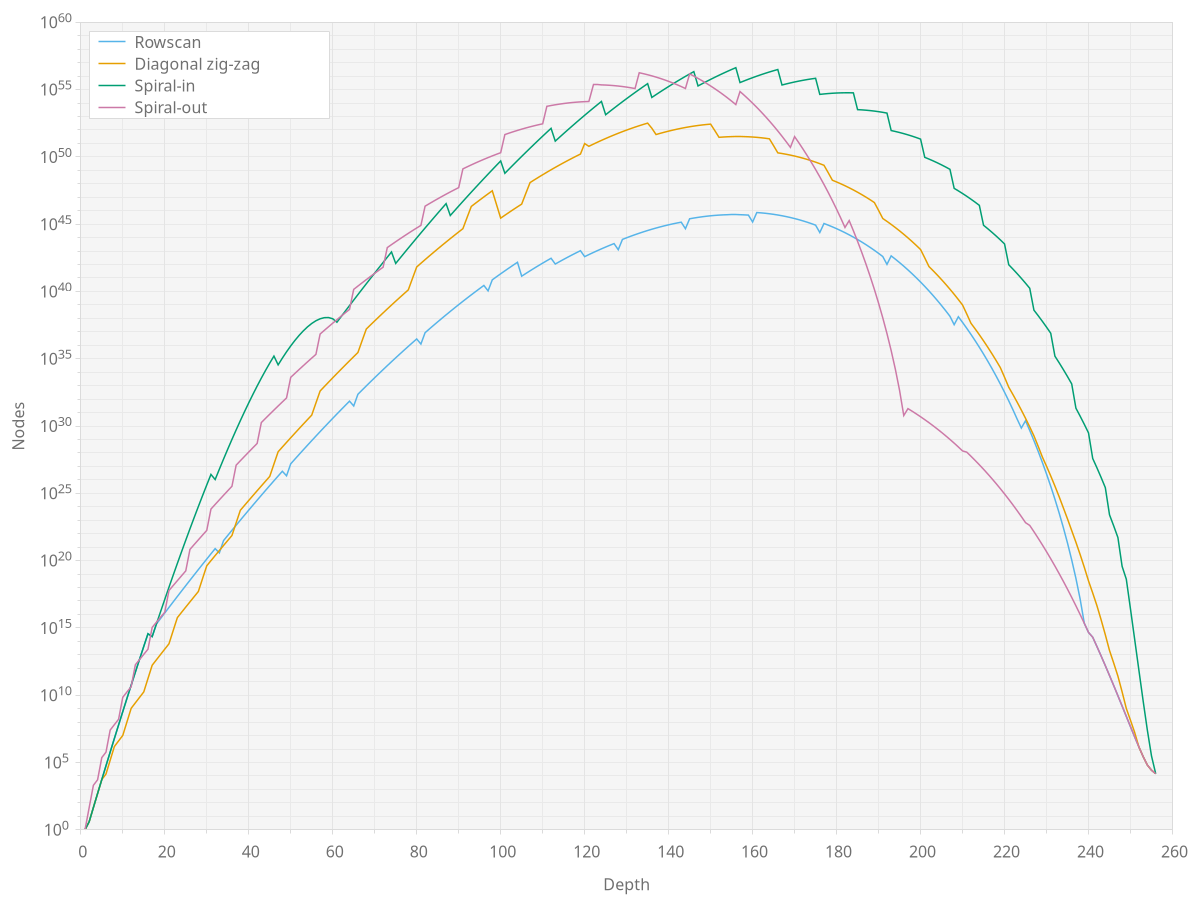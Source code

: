 set terminal svg size 752,400 font 'Lato' name 'Search_tree_estimates'
set encoding utf8
set output 'search_tree.svg'

set style line 1 lc rgb '#56b4e9' lw 1.5  # blue
set style line 2 lc rgb '#e69f00' lw 1.5  # yellow
set style line 3 lc rgb '#009e73' lw 1.5  # green
set style line 4 lc rgb '#cc79a7' lw 1.5  # pink

# documenter-light
set lt 1 lw 1 lc rgb '#dbdbdb'  # border
set lt 2 lw 1 lc rgb '#707070'  # font
set lt 3 lw 1 lc rgb '#e4e4e4'  # grid-major
set lt 4 lw 1 lc rgb '#e9e9e9'  # grid-minor
set object 1 rectangle from graph 0,0 to graph 1,1 fillcolor rgb '#f5f5f5' behind
set key box lt 1 opaque fillcolor rgb '#ffffff' textcolor lt 2 top left samplen 2 Left reverse keywidth graph 0.22

# documenter-dark
# set lt 1 lw 1 lc rgb '#5e6d6f'  # border
# set lt 2 lw 1 lc rgb '#868c98'  # font
# set lt 3 lw 1 lc rgb '#3b4242'  # grid-major
# set lt 4 lw 1 lc rgb '#333a3a'  # grid-minor
# set object 1 rectangle from graph 0,0 to graph 1,1 fillcolor rgb '#282f2f' behind
# set key box lt 1 opaque fillcolor rgb '#1f2424' textcolor lt 2 top left samplen 2 Left reverse keywidth graph 0.22

set style data lines
set border lt 1
set grid xtics mxtics ytics mytics lt 3, lt 4

set xlabel 'Depth' textcolor lt 2
set xrange [0:260]
set xtics axis nomirror out scale 0.6,0.4 20 textcolor lt 2
set mxtics 2

set ylabel 'Nodes' textcolor lt 2
set logscale y
set yrange [1e0:1e60]
set format y '10^{%-02T}'
set ytics axis nomirror out scale 0.6,0.4 1e0,1e5,1e60 textcolor lt 2

$data << EOD
#  Depth     Rowscan    Diagonal   Spiral-in  Spiral-out
       1 1.00000e+00 1.00000e+00 1.00000e+00 1.00000e+00
       2 4.00000e+00 4.00000e+00 4.00000e+00 4.50230e+01
       3 4.48000e+01 4.48000e+01 4.48000e+01 2.01676e+03
       4 4.93366e+02 4.93366e+02 4.93366e+02 5.18859e+03
       5 5.34061e+03 5.34061e+03 5.34061e+03 2.30053e+05
       6 5.68060e+04 1.38798e+04 5.68060e+04 5.85885e+05
       7 5.93507e+05 1.47634e+05 5.93507e+05 2.57099e+07
       8 6.08876e+06 1.54248e+06 6.08876e+06 6.48078e+07
       9 6.13112e+07 3.98894e+06 6.13112e+07 1.62527e+08
      10 6.05743e+08 1.02643e+07 6.05743e+08 7.02092e+09
      11 5.86949e+09 1.05301e+08 5.86949e+09 1.74244e+10
      12 5.57561e+10 1.06033e+09 5.57561e+10 4.30184e+10
      13 5.19010e+11 2.71477e+09 5.19010e+11 1.82890e+12
      14 4.73210e+12 6.91563e+09 4.73210e+12 4.46760e+12
      15 4.22398e+13 1.75277e+10 4.22398e+13 1.08555e+13
      16 3.68949e+14 1.73170e+11 3.68949e+14 2.62364e+13
      17 2.25131e+14 1.67797e+12 2.25131e+14 1.09149e+15
      18 1.92583e+15 4.23118e+12 1.92583e+15 2.60947e+15
      19 5.00509e+15 1.06147e+13 1.61041e+16 6.20473e+15
      20 1.29434e+16 2.64916e+13 1.31568e+17 1.46728e+16
      21 3.33059e+16 6.57740e+13 1.04954e+18 5.97024e+17
      22 8.52730e+16 6.24808e+14 8.17009e+18 1.39621e+18
      23 2.17225e+17 5.81607e+15 6.20223e+19 3.24703e+18
      24 5.50558e+17 1.43650e+16 4.58851e+20 7.50908e+18
      25 1.38829e+18 3.52938e+16 3.30588e+21 1.72677e+19
      26 3.48277e+18 8.62571e+16 2.31777e+22 6.82883e+20
      27 8.69214e+18 2.09692e+17 1.58008e+23 1.55244e+21
      28 2.15810e+19 5.07042e+17 1.04651e+24 3.50900e+21
      29 5.33025e+19 4.62298e+18 6.72795e+24 7.88570e+21
      30 1.30961e+20 4.12657e+19 4.19455e+25 1.76184e+22
      31 3.20064e+20 9.92463e+19 2.53346e+26 6.76604e+23
      32 7.78078e+20 2.37404e+20 1.05774e+26 1.49391e+24
      33 3.76006e+20 5.64801e+20 6.19770e+26 3.27895e+24
      34 3.07190e+21 1.33636e+21 3.51084e+27 7.15405e+24
      35 7.42855e+21 3.14453e+21 1.92041e+28 1.55152e+25
      36 1.78675e+22 7.35833e+21 1.01302e+29 3.34453e+25
      37 4.27435e+22 6.42722e+22 5.14606e+29 1.23846e+27
      38 1.01698e+23 5.49061e+23 2.51368e+30 2.63707e+27
      39 2.40642e+23 1.27768e+24 1.17873e+31 5.58059e+27
      40 5.66288e+23 2.95653e+24 5.29684e+31 1.17365e+28
      41 1.32524e+24 6.80283e+24 2.27656e+32 2.45292e+28
      42 3.08408e+24 1.55643e+25 9.33864e+32 5.09438e+28
      43 7.13706e+24 3.54065e+25 3.64768e+33 1.81636e+30
      44 1.64232e+25 8.00823e+25 1.35320e+34 3.72440e+30
      45 3.75776e+25 1.80084e+26 4.75418e+34 7.58786e+30
      46 8.54898e+25 1.50381e+27 1.57679e+35 1.53593e+31
      47 1.93375e+26 1.22684e+28 3.51368e+34 3.08884e+31
      48 4.34879e+26 2.74280e+28 1.10589e+35 6.17120e+31
      49 2.00698e+26 6.09613e+28 3.26478e+35 1.22483e+32
      50 1.56232e+27 1.34694e+29 9.00105e+35 4.17026e+33
      51 3.49331e+27 2.95845e+29 2.30599e+36 8.16659e+33
      52 7.76528e+27 6.45927e+29 5.45810e+36 1.58850e+34
      53 1.71598e+28 1.40180e+30 1.18559e+37 3.06890e+34
      54 3.76953e+28 3.02386e+30 2.34482e+37 5.88849e+34
      55 8.23121e+28 6.48316e+30 4.18324e+37 1.12210e+35
      56 1.78660e+29 5.16420e+31 6.65701e+37 2.12344e+35
      57 3.85441e+29 4.01397e+32 9.32134e+37 6.88831e+36
      58 8.26496e+29 8.55330e+32 1.12847e+38 1.28527e+37
      59 1.76140e+30 1.81138e+33 1.15075e+38 2.38119e+37
      60 3.73070e+30 3.81229e+33 9.37825e+37 4.38012e+37
      61 7.85276e+30 7.97339e+33 5.17118e+37 7.99919e+37
      62 1.64261e+31 1.65715e+34 1.34395e+38 1.45028e+38
      63 3.41436e+31 3.42236e+34 3.47553e+38 2.61022e+38
      64 7.05224e+31 7.02287e+34 8.94319e+38 4.66336e+38
      65 3.10019e+31 1.43189e+35 2.28972e+39 1.42694e+40
      66 2.29356e+32 2.90063e+35 5.83286e+39 2.51144e+40
      67 4.70740e+32 2.19855e+36 1.47834e+40 4.38690e+40
      68 9.59968e+32 1.62390e+37 3.72779e+40 7.60481e+40
      69 1.94500e+33 3.26820e+37 9.35183e+40 1.30824e+41
      70 3.91515e+33 6.53442e+37 2.33399e+41 2.23320e+41
      71 7.82934e+33 1.29788e+38 5.79487e+41 3.78251e+41
      72 1.55536e+34 2.56075e+38 1.43126e+42 6.35653e+41
      73 3.06931e+34 5.01867e+38 3.51651e+42 1.82791e+43
      74 6.01643e+34 9.76958e+38 8.59427e+42 3.02314e+43
      75 1.17139e+35 1.88890e+39 1.20739e+42 4.95979e+43
      76 2.26523e+35 3.62716e+39 2.91975e+42 8.07122e+43
      77 4.35055e+35 6.91713e+39 7.02270e+42 1.30274e+44
      78 8.29810e+35 1.30999e+40 1.68001e+43 2.08538e+44
      79 1.57178e+36 9.42226e+40 3.99716e+43 3.31048e+44
      80 2.95641e+36 6.59451e+41 9.45829e+43 5.21131e+44
      81 1.23450e+36 1.24017e+42 2.22576e+44 8.13427e+44
      82 8.65515e+36 2.31588e+42 5.20877e+44 2.17030e+46
      83 1.61661e+37 4.29401e+42 1.21218e+45 3.32969e+46
      84 2.99813e+37 7.90497e+42 2.80518e+45 5.06412e+46
      85 5.52056e+37 1.44479e+43 6.45505e+45 7.63461e+46
      86 1.00921e+38 2.62150e+43 1.47696e+46 1.14082e+47
      87 1.83156e+38 4.72187e+43 3.36012e+46 1.68951e+47
      88 3.29974e+38 8.44252e+43 4.39676e+45 2.47958e+47
      89 5.90106e+38 1.49830e+44 9.88855e+45 3.60608e+47
      90 1.04749e+39 2.63918e+44 2.21106e+46 5.19629e+47
      91 1.84549e+39 4.61379e+44 4.91496e+46 1.27845e+49
      92 3.22694e+39 3.13962e+45 1.08611e+47 1.80804e+49
      93 5.59965e+39 2.07548e+46 2.38589e+47 2.53290e+49
      94 9.64265e+39 3.60081e+46 5.20987e+47 3.51458e+49
      95 1.64767e+40 6.19934e+46 1.13081e+48 4.82982e+49
      96 2.79353e+40 1.05908e+47 2.43961e+48 6.57278e+49
      97 1.10460e+40 1.79525e+47 5.23123e+48 8.85699e+49
      98 7.31593e+40 3.01930e+47 1.11486e+49 1.18167e+50
      99 1.23072e+41 2.92203e+46 2.36131e+49 1.56077e+50
     100 2.05401e+41 2.80572e+45 4.97033e+49 2.04063e+50
     101 3.40073e+41 4.60731e+45 6.01980e+48 4.54891e+51
     102 5.58521e+41 7.50445e+45 1.25137e+49 5.82563e+51
     103 9.09860e+41 1.21235e+46 2.58482e+49 7.38279e+51
     104 1.47010e+42 1.94243e+46 5.30517e+49 9.25745e+51
     105 1.36688e+41 3.08632e+46 1.08187e+50 1.14843e+52
     106 2.17224e+41 1.98024e+47 2.19199e+50 1.40932e+52
     107 3.42318e+41 1.23202e+48 4.41232e+50 1.71061e+52
     108 5.34890e+41 1.94114e+48 8.82356e+50 2.05342e+52
     109 8.28667e+41 3.03257e+48 1.75286e+51 2.43744e+52
     110 1.27275e+42 4.69726e+48 3.45907e+51 2.86064e+52
     111 1.93784e+42 7.21317e+48 6.78044e+51 5.71491e+53
     112 2.92464e+42 1.09805e+49 1.32014e+52 6.55379e+53
     113 1.09135e+42 1.65691e+49 1.47925e+51 7.42800e+53
     114 1.63262e+42 2.47810e+49 2.84119e+51 8.31927e+53
     115 2.42053e+42 3.67323e+49 5.41949e+51 9.20598e+53
     116 3.55640e+42 5.39573e+49 1.02659e+52 1.00638e+54
     117 5.17782e+42 7.85397e+49 1.93105e+52 1.08665e+54
     118 7.46931e+42 1.13273e+50 3.60683e+52 1.15876e+54
     119 1.06751e+43 1.61855e+50 6.68912e+52 1.22011e+54
     120 3.86415e+42 9.75450e+50 1.23169e+53 1.26833e+54
     121 5.47126e+42 6.09478e+50 2.25165e+53 1.30144e+54
     122 7.67366e+42 8.62736e+50 4.08640e+53 2.26839e+55
     123 1.06600e+43 1.20971e+51 7.36204e+53 2.26662e+55
     124 1.46661e+43 1.68006e+51 1.31659e+54 2.23442e+55
     125 1.99814e+43 2.31083e+51 1.35512e+53 2.17266e+55
     126 2.69559e+43 3.14754e+51 2.38760e+53 2.08343e+55
     127 3.60042e+43 4.24511e+51 4.17507e+53 1.96988e+55
     128 1.26299e+43 5.66865e+51 7.24531e+53 1.83604e+55
     129 7.38228e+43 7.49372e+51 1.24771e+54 1.68663e+55
     130 9.76190e+43 9.80611e+51 2.13211e+54 1.52670e+55
     131 1.27779e+44 1.27008e+52 3.61506e+54 1.36141e+55
     132 1.65546e+44 1.62800e+52 6.08142e+54 1.19570e+55
     133 2.12259e+44 2.06499e+52 1.01496e+55 1.77913e+56
     134 2.69310e+44 2.59163e+52 1.68042e+55 1.51467e+56
     135 3.38086e+44 3.21785e+52 2.75985e+55 1.26915e+56
     136 4.19897e+44 1.34348e+52 2.60844e+54 1.04634e+56
     137 5.15876e+44 4.57265e+51 4.21478e+54 8.48575e+55
     138 6.26878e+44 5.61652e+51 6.75424e+54 6.76764e+55
     139 7.53359e+44 6.82343e+51 1.07338e+55 5.30629e+55
     140 8.95255e+44 8.19823e+51 1.69152e+55 4.08904e+55
     141 1.05187e+45 9.74011e+51 2.64308e+55 3.09596e+55
     142 1.22177e+45 1.14414e+52 4.09474e+55 2.30237e+55
     143 1.40272e+45 1.32863e+52 6.28910e+55 1.68118e+55
     144 4.60564e+44 1.52506e+52 9.57556e+55 1.20495e+55
     145 2.51235e+45 1.73006e+52 1.44517e+56 1.45730e+56
     146 2.85082e+45 1.93941e+52 2.16181e+56 1.00517e+56
     147 3.19662e+45 2.14805e+52 1.86045e+55 6.79767e+55
     148 3.54144e+45 2.35030e+52 2.73350e+55 4.50542e+55
     149 3.87589e+45 2.54004e+52 3.97973e+55 2.92539e+55
     150 4.18987e+45 2.71098e+52 5.74100e+55 1.86002e+55
     151 4.47299e+45 8.92521e+51 8.20505e+55 1.15755e+55
     152 4.71514e+45 2.83741e+51 1.16170e+56 7.04771e+54
     153 4.90703e+45 2.99047e+51 1.62927e+56 4.19587e+54
     154 5.04076e+45 3.11161e+51 2.26323e+56 2.44141e+54
     155 5.11037e+45 3.19584e+51 3.11362e+56 1.38761e+54
     156 5.11222e+45 3.23939e+51 4.24190e+56 7.69943e+53
     157 5.04532e+45 3.23999e+51 3.32322e+55 7.16575e+54
     158 4.91142e+45 3.19703e+51 4.43873e+55 3.78246e+54
     159 4.71501e+45 3.11164e+51 5.86927e+55 1.94550e+54
     160 1.44186e+45 2.98668e+51 7.68230e+55 9.74397e+53
     161 7.30158e+45 2.82655e+51 9.95253e+55 4.74862e+53
     162 6.91156e+45 2.63699e+51 1.27604e+56 2.25005e+53
     163 6.44935e+45 2.42464e+51 1.61894e+56 1.03575e+53
     164 5.93124e+45 2.19677e+51 2.03231e+56 4.62783e+52
     165 5.37490e+45 6.73782e+50 2.52399e+56 2.00523e+52
     166 4.79836e+45 1.99019e+50 3.10080e+56 8.41760e+51
     167 4.21904e+45 1.77648e+50 2.18910e+55 3.41978e+51
     168 3.65284e+45 1.56179e+50 2.63078e+55 1.34311e+51
     169 3.11341e+45 1.35201e+50 3.12629e+55 5.09342e+50
     170 2.61169e+45 1.15220e+50 3.67320e+55 3.20098e+51
     171 2.15563e+45 9.66403e+49 4.26650e+55 1.12729e+51
     172 1.75015e+45 7.97541e+49 4.89838e+55 3.81752e+50
     173 1.39735e+45 6.47438e+49 5.55810e+55 1.24115e+50
     174 1.09683e+45 5.16859e+49 6.23205e+55 3.86729e+49
     175 8.46151e+44 4.05649e+49 6.90405e+55 1.15268e+49
     176 2.39617e+44 3.12898e+49 4.39145e+54 3.27971e+48
     177 1.11956e+45 2.37136e+49 4.74719e+54 8.88784e+47
     178 8.48615e+44 6.73776e+48 5.06797e+54 2.28826e+47
     179 6.31794e+44 1.83785e+48 5.34233e+54 5.58159e+46
     180 4.61847e+44 1.36815e+48 5.55974e+54 1.28591e+46
     181 3.31383e+44 1.00004e+48 5.71126e+54 2.78844e+45
     182 2.33301e+44 7.17476e+47 5.79013e+54 5.66898e+44
     183 1.61100e+44 5.05073e+47 5.79223e+54 1.84799e+45
     184 1.09069e+44 3.48733e+47 5.71643e+54 3.25635e+44
     185 7.23705e+43 2.36080e+47 3.23532e+53 5.29695e+43
     186 4.70426e+43 1.56631e+47 3.10604e+53 7.89870e+42
     187 2.99436e+43 1.01805e+47 2.94013e+53 1.07082e+42
     188 1.86553e+43 6.47952e+46 2.74351e+53 1.30660e+41
     189 1.13706e+43 4.03648e+46 2.52311e+53 1.41723e+40
     190 6.77683e+42 1.05545e+46 2.28645e+53 1.34515e+39
     191 3.94742e+42 2.63959e+45 2.04119e+53 1.09440e+38
     192 1.02826e+42 1.60881e+45 1.79475e+53 7.42032e+36
     193 4.40064e+42 9.58817e+44 9.03692e+51 4.02516e+35
     194 2.50393e+42 5.58482e+44 7.70266e+51 1.63767e+34
     195 1.39087e+42 3.17752e+44 6.46160e+51 4.44225e+32
     196 7.53793e+41 1.76493e+44 5.33342e+51 6.02521e+30
     197 3.98334e+41 9.56465e+43 4.33033e+51 1.96482e+31
     198 2.05110e+41 5.05405e+43 3.45753e+51 1.25859e+31
     199 1.02842e+41 2.60228e+43 2.71402e+51 7.92469e+30
     200 5.01736e+40 1.30470e+43 2.09380e+51 4.90305e+30
     201 2.37998e+40 3.11510e+42 9.23243e+49 2.97978e+30
     202 1.09674e+40 7.08219e+41 6.87376e+49 1.77818e+30
     203 4.90565e+39 3.45521e+41 5.02494e+49 1.04155e+30
     204 2.12788e+39 1.63897e+41 3.60559e+49 5.98579e+29
     205 8.94199e+38 7.55273e+40 2.53849e+49 3.37387e+29
     206 3.63668e+38 3.37828e+40 1.75295e+49 1.86431e+29
     207 1.42980e+38 1.46537e+40 1.18683e+49 1.00948e+29
     208 3.39881e+37 6.15791e+39 4.58224e+47 5.35396e+28
     209 1.32084e+38 2.50440e+39 2.97875e+47 2.77998e+28
     210 5.01435e+37 9.84633e+38 1.89615e+47 1.41249e+28
     211 1.83573e+37 2.12659e+38 1.18140e+47 1.14768e+28
     212 6.47198e+36 4.34981e+37 7.20115e+46 5.71073e+27
     213 2.19409e+36 1.65138e+37 4.29213e+46 2.77779e+27
     214 7.14111e+35 6.04580e+36 2.50025e+46 1.32009e+27
     215 2.22749e+35 2.13154e+36 8.27971e+44 6.12571e+26
     216 6.64638e+34 7.22639e+35 4.59944e+44 2.77391e+26
     217 1.89310e+34 2.35204e+35 2.49285e+44 1.22501e+26
     218 5.13565e+33 7.33680e+34 1.31739e+44 5.27248e+25
     219 1.32362e+33 2.18921e+34 6.78391e+43 2.21013e+25
     220 3.23204e+32 4.22807e+33 3.40162e+43 9.01652e+24
     221 7.45404e+31 7.68108e+32 9.66076e+41 3.57728e+24
     222 1.61810e+31 2.18799e+32 4.58295e+41 1.37919e+24
     223 3.29325e+30 5.93612e+31 2.11209e+41 5.16298e+23
     224 7.07590e+29 1.53006e+31 9.44801e+40 1.87507e+23
     225 2.47057e+30 3.73646e+30 4.09852e+40 6.60088e+22
     226 4.69375e+29 8.61826e+29 1.72246e+40 4.12434e+22
     227 8.28178e+28 1.87105e+29 4.07874e+38 1.40936e+22
     228 1.34916e+28 3.18500e+28 1.60377e+38 4.66047e+21
     229 2.01546e+27 5.05551e+27 6.08897e+37 1.49001e+21
     230 2.73868e+26 1.02924e+27 2.22933e+37 4.60152e+20
     231 3.35249e+25 1.95616e+26 7.86023e+36 1.37146e+20
     232 3.65372e+24 3.45354e+25 1.55175e+35 3.94147e+19
     233 3.49359e+23 5.63136e+24 5.05102e+34 1.09137e+19
     234 2.87610e+22 8.42539e+23 1.57571e+34 2.90939e+18
     235 1.98785e+21 1.24234e+23 4.70208e+33 7.46236e+17
     236 1.11273e+20 1.68900e+22 1.33945e+33 1.84067e+17
     237 4.76607e+18 2.30711e+21 2.11638e+31 4.36481e+16
     238 1.40550e+17 2.84899e+20 5.45541e+30 9.94937e+15
     239 2.18038e+15 3.15058e+19 1.33232e+30 2.18038e+15
     240 4.59593e+14 3.08627e+18 3.07330e+29 4.59593e+14
     241 2.03240e+14 3.91554e+17 3.88696e+27 2.03240e+14
     242 4.15607e+13 4.53096e+16 7.91418e+26 4.15607e+13
     243 8.19923e+12 4.00850e+15 1.50440e+26 8.19923e+12
     244 1.56350e+12 3.10924e+14 2.65664e+25 1.56350e+12
     245 2.88895e+11 2.08682e+13 2.52750e+23 2.88895e+11
     246 5.18933e+10 2.43779e+12 3.78758e+22 5.18933e+10
     247 9.10018e+09 2.60853e+11 5.17370e+21 9.10018e+09
     248 1.56669e+09 1.76510e+10 3.75134e+19 1.56669e+09
     249 2.66804e+08 1.03649e+09 4.17085e+18 2.66804e+08
     250 4.54256e+07 1.35261e+08 2.47034e+16 4.54256e+07
     251 7.85573e+06 1.68700e+07 1.35042e+14 7.85573e+06
     252 1.41533e+06 1.41533e+06 7.11100e+11 1.41533e+06
     253 2.77859e+05 2.77859e+05 3.92928e+09 2.77859e+05
     254 6.54341e+04 6.54341e+04 2.66931e+07 6.54341e+04
     255 2.66634e+04 2.66634e+04 3.05118e+05 2.66634e+04
     256 1.47023e+04 1.47023e+04 1.47023e+04 1.47023e+04
EOD

plot $data using 1:2 ls 1 title 'Rowscan', \
     $data using 1:3 ls 2 title 'Diagonal zig-zag', \
     $data using 1:4 ls 3 title 'Spiral-in', \
     $data using 1:5 ls 4 title 'Spiral-out'
